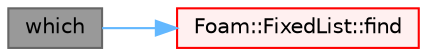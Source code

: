 digraph "which"
{
 // LATEX_PDF_SIZE
  bgcolor="transparent";
  edge [fontname=Helvetica,fontsize=10,labelfontname=Helvetica,labelfontsize=10];
  node [fontname=Helvetica,fontsize=10,shape=box,height=0.2,width=0.4];
  rankdir="LR";
  Node1 [id="Node000001",label="which",height=0.2,width=0.4,color="gray40", fillcolor="grey60", style="filled", fontcolor="black",tooltip=" "];
  Node1 -> Node2 [id="edge1_Node000001_Node000002",color="steelblue1",style="solid",tooltip=" "];
  Node2 [id="Node000002",label="Foam::FixedList::find",height=0.2,width=0.4,color="red", fillcolor="#FFF0F0", style="filled",URL="$classFoam_1_1FixedList.html#a910c4c81e6cbaec57d69aa4c956a046e",tooltip=" "];
}
